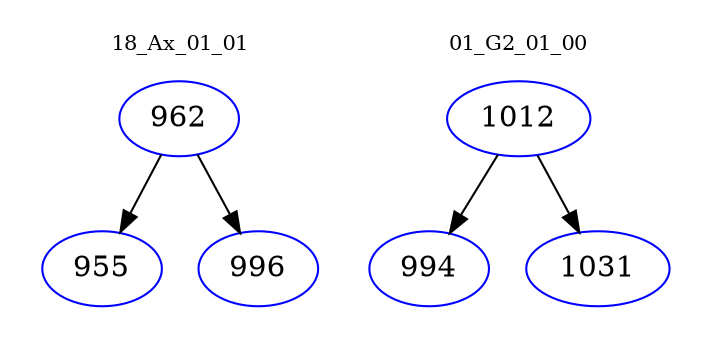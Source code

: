 digraph{
subgraph cluster_0 {
color = white
label = "18_Ax_01_01";
fontsize=10;
T0_962 [label="962", color="blue"]
T0_962 -> T0_955 [color="black"]
T0_955 [label="955", color="blue"]
T0_962 -> T0_996 [color="black"]
T0_996 [label="996", color="blue"]
}
subgraph cluster_1 {
color = white
label = "01_G2_01_00";
fontsize=10;
T1_1012 [label="1012", color="blue"]
T1_1012 -> T1_994 [color="black"]
T1_994 [label="994", color="blue"]
T1_1012 -> T1_1031 [color="black"]
T1_1031 [label="1031", color="blue"]
}
}
